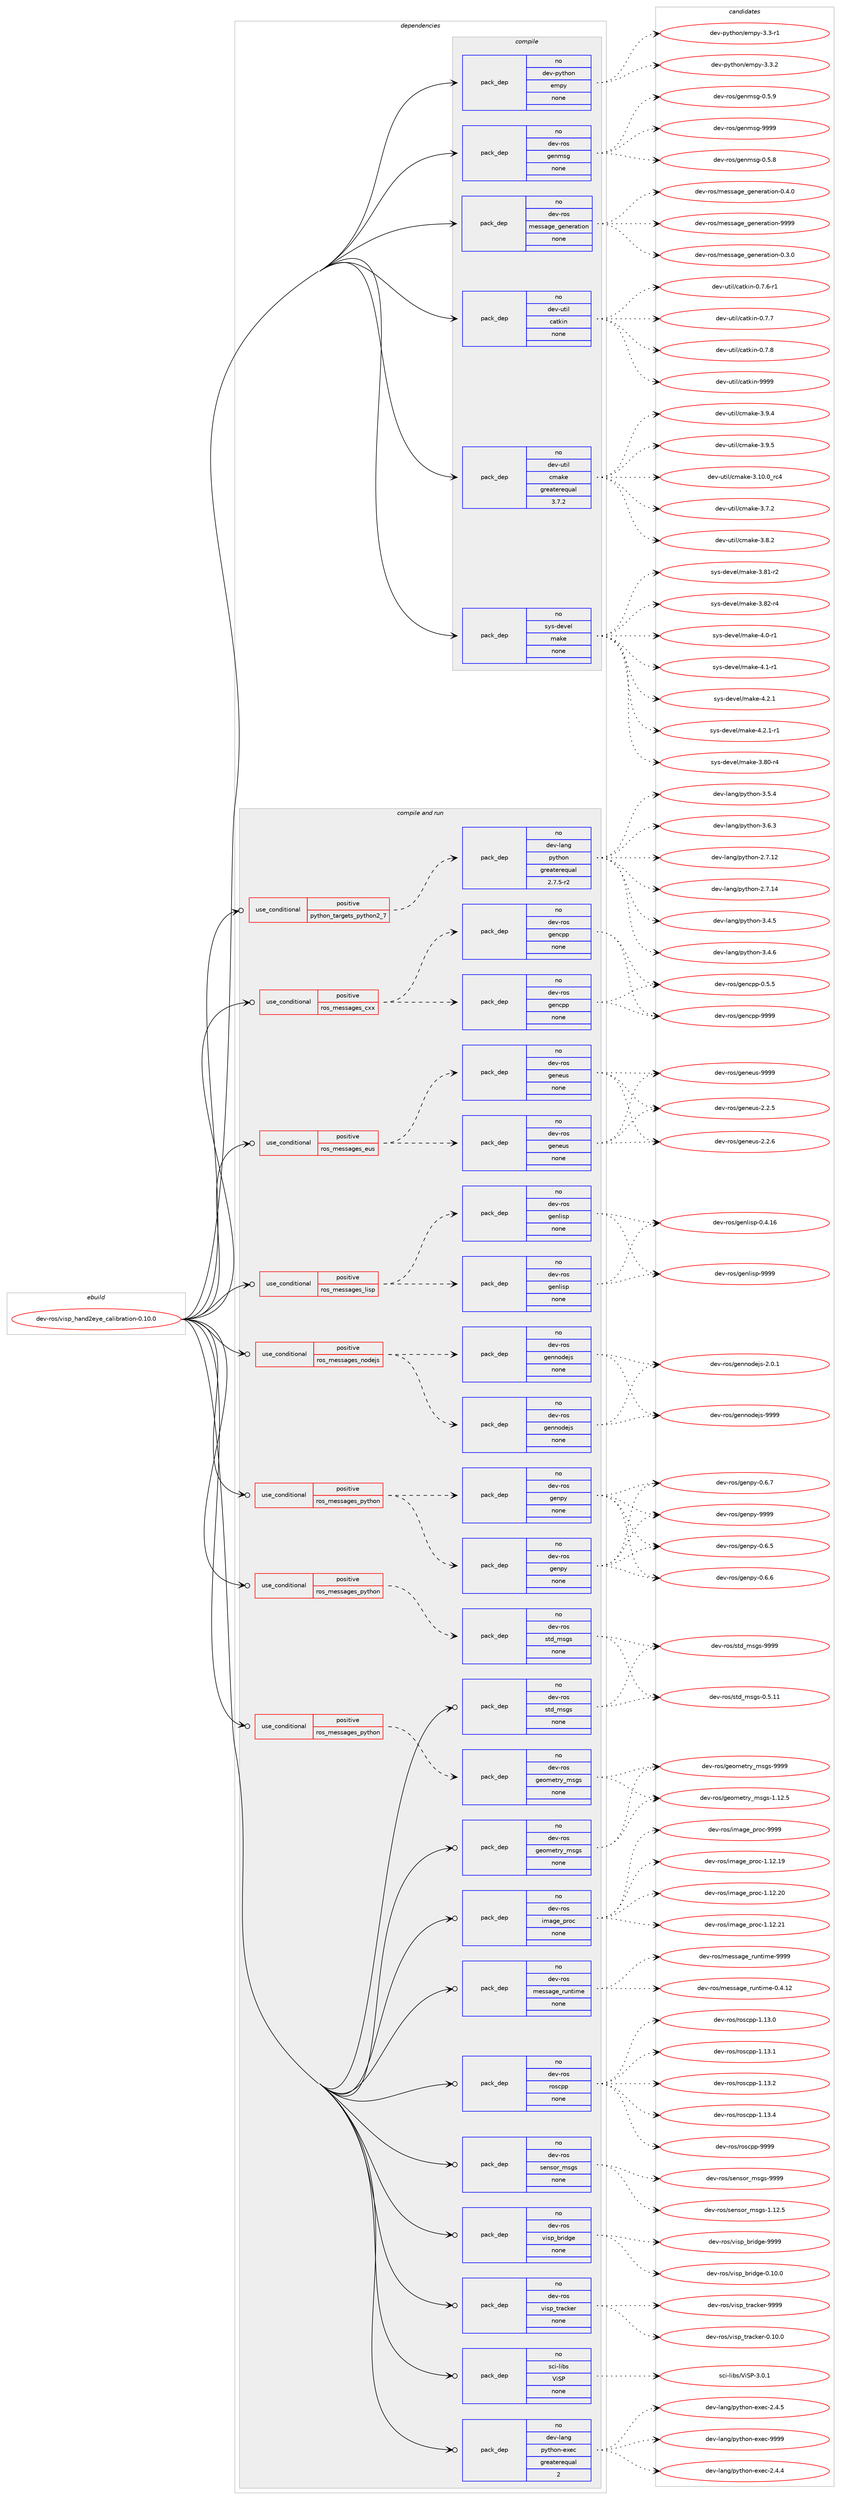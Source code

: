 digraph prolog {

# *************
# Graph options
# *************

newrank=true;
concentrate=true;
compound=true;
graph [rankdir=LR,fontname=Helvetica,fontsize=10,ranksep=1.5];#, ranksep=2.5, nodesep=0.2];
edge  [arrowhead=vee];
node  [fontname=Helvetica,fontsize=10];

# **********
# The ebuild
# **********

subgraph cluster_leftcol {
color=gray;
rank=same;
label=<<i>ebuild</i>>;
id [label="dev-ros/visp_hand2eye_calibration-0.10.0", color=red, width=4, href="../dev-ros/visp_hand2eye_calibration-0.10.0.svg"];
}

# ****************
# The dependencies
# ****************

subgraph cluster_midcol {
color=gray;
label=<<i>dependencies</i>>;
subgraph cluster_compile {
fillcolor="#eeeeee";
style=filled;
label=<<i>compile</i>>;
subgraph pack167313 {
dependency219434 [label=<<TABLE BORDER="0" CELLBORDER="1" CELLSPACING="0" CELLPADDING="4" WIDTH="220"><TR><TD ROWSPAN="6" CELLPADDING="30">pack_dep</TD></TR><TR><TD WIDTH="110">no</TD></TR><TR><TD>dev-python</TD></TR><TR><TD>empy</TD></TR><TR><TD>none</TD></TR><TR><TD></TD></TR></TABLE>>, shape=none, color=blue];
}
id:e -> dependency219434:w [weight=20,style="solid",arrowhead="vee"];
subgraph pack167314 {
dependency219435 [label=<<TABLE BORDER="0" CELLBORDER="1" CELLSPACING="0" CELLPADDING="4" WIDTH="220"><TR><TD ROWSPAN="6" CELLPADDING="30">pack_dep</TD></TR><TR><TD WIDTH="110">no</TD></TR><TR><TD>dev-ros</TD></TR><TR><TD>genmsg</TD></TR><TR><TD>none</TD></TR><TR><TD></TD></TR></TABLE>>, shape=none, color=blue];
}
id:e -> dependency219435:w [weight=20,style="solid",arrowhead="vee"];
subgraph pack167315 {
dependency219436 [label=<<TABLE BORDER="0" CELLBORDER="1" CELLSPACING="0" CELLPADDING="4" WIDTH="220"><TR><TD ROWSPAN="6" CELLPADDING="30">pack_dep</TD></TR><TR><TD WIDTH="110">no</TD></TR><TR><TD>dev-ros</TD></TR><TR><TD>message_generation</TD></TR><TR><TD>none</TD></TR><TR><TD></TD></TR></TABLE>>, shape=none, color=blue];
}
id:e -> dependency219436:w [weight=20,style="solid",arrowhead="vee"];
subgraph pack167316 {
dependency219437 [label=<<TABLE BORDER="0" CELLBORDER="1" CELLSPACING="0" CELLPADDING="4" WIDTH="220"><TR><TD ROWSPAN="6" CELLPADDING="30">pack_dep</TD></TR><TR><TD WIDTH="110">no</TD></TR><TR><TD>dev-util</TD></TR><TR><TD>catkin</TD></TR><TR><TD>none</TD></TR><TR><TD></TD></TR></TABLE>>, shape=none, color=blue];
}
id:e -> dependency219437:w [weight=20,style="solid",arrowhead="vee"];
subgraph pack167317 {
dependency219438 [label=<<TABLE BORDER="0" CELLBORDER="1" CELLSPACING="0" CELLPADDING="4" WIDTH="220"><TR><TD ROWSPAN="6" CELLPADDING="30">pack_dep</TD></TR><TR><TD WIDTH="110">no</TD></TR><TR><TD>dev-util</TD></TR><TR><TD>cmake</TD></TR><TR><TD>greaterequal</TD></TR><TR><TD>3.7.2</TD></TR></TABLE>>, shape=none, color=blue];
}
id:e -> dependency219438:w [weight=20,style="solid",arrowhead="vee"];
subgraph pack167318 {
dependency219439 [label=<<TABLE BORDER="0" CELLBORDER="1" CELLSPACING="0" CELLPADDING="4" WIDTH="220"><TR><TD ROWSPAN="6" CELLPADDING="30">pack_dep</TD></TR><TR><TD WIDTH="110">no</TD></TR><TR><TD>sys-devel</TD></TR><TR><TD>make</TD></TR><TR><TD>none</TD></TR><TR><TD></TD></TR></TABLE>>, shape=none, color=blue];
}
id:e -> dependency219439:w [weight=20,style="solid",arrowhead="vee"];
}
subgraph cluster_compileandrun {
fillcolor="#eeeeee";
style=filled;
label=<<i>compile and run</i>>;
subgraph cond48131 {
dependency219440 [label=<<TABLE BORDER="0" CELLBORDER="1" CELLSPACING="0" CELLPADDING="4"><TR><TD ROWSPAN="3" CELLPADDING="10">use_conditional</TD></TR><TR><TD>positive</TD></TR><TR><TD>python_targets_python2_7</TD></TR></TABLE>>, shape=none, color=red];
subgraph pack167319 {
dependency219441 [label=<<TABLE BORDER="0" CELLBORDER="1" CELLSPACING="0" CELLPADDING="4" WIDTH="220"><TR><TD ROWSPAN="6" CELLPADDING="30">pack_dep</TD></TR><TR><TD WIDTH="110">no</TD></TR><TR><TD>dev-lang</TD></TR><TR><TD>python</TD></TR><TR><TD>greaterequal</TD></TR><TR><TD>2.7.5-r2</TD></TR></TABLE>>, shape=none, color=blue];
}
dependency219440:e -> dependency219441:w [weight=20,style="dashed",arrowhead="vee"];
}
id:e -> dependency219440:w [weight=20,style="solid",arrowhead="odotvee"];
subgraph cond48132 {
dependency219442 [label=<<TABLE BORDER="0" CELLBORDER="1" CELLSPACING="0" CELLPADDING="4"><TR><TD ROWSPAN="3" CELLPADDING="10">use_conditional</TD></TR><TR><TD>positive</TD></TR><TR><TD>ros_messages_cxx</TD></TR></TABLE>>, shape=none, color=red];
subgraph pack167320 {
dependency219443 [label=<<TABLE BORDER="0" CELLBORDER="1" CELLSPACING="0" CELLPADDING="4" WIDTH="220"><TR><TD ROWSPAN="6" CELLPADDING="30">pack_dep</TD></TR><TR><TD WIDTH="110">no</TD></TR><TR><TD>dev-ros</TD></TR><TR><TD>gencpp</TD></TR><TR><TD>none</TD></TR><TR><TD></TD></TR></TABLE>>, shape=none, color=blue];
}
dependency219442:e -> dependency219443:w [weight=20,style="dashed",arrowhead="vee"];
subgraph pack167321 {
dependency219444 [label=<<TABLE BORDER="0" CELLBORDER="1" CELLSPACING="0" CELLPADDING="4" WIDTH="220"><TR><TD ROWSPAN="6" CELLPADDING="30">pack_dep</TD></TR><TR><TD WIDTH="110">no</TD></TR><TR><TD>dev-ros</TD></TR><TR><TD>gencpp</TD></TR><TR><TD>none</TD></TR><TR><TD></TD></TR></TABLE>>, shape=none, color=blue];
}
dependency219442:e -> dependency219444:w [weight=20,style="dashed",arrowhead="vee"];
}
id:e -> dependency219442:w [weight=20,style="solid",arrowhead="odotvee"];
subgraph cond48133 {
dependency219445 [label=<<TABLE BORDER="0" CELLBORDER="1" CELLSPACING="0" CELLPADDING="4"><TR><TD ROWSPAN="3" CELLPADDING="10">use_conditional</TD></TR><TR><TD>positive</TD></TR><TR><TD>ros_messages_eus</TD></TR></TABLE>>, shape=none, color=red];
subgraph pack167322 {
dependency219446 [label=<<TABLE BORDER="0" CELLBORDER="1" CELLSPACING="0" CELLPADDING="4" WIDTH="220"><TR><TD ROWSPAN="6" CELLPADDING="30">pack_dep</TD></TR><TR><TD WIDTH="110">no</TD></TR><TR><TD>dev-ros</TD></TR><TR><TD>geneus</TD></TR><TR><TD>none</TD></TR><TR><TD></TD></TR></TABLE>>, shape=none, color=blue];
}
dependency219445:e -> dependency219446:w [weight=20,style="dashed",arrowhead="vee"];
subgraph pack167323 {
dependency219447 [label=<<TABLE BORDER="0" CELLBORDER="1" CELLSPACING="0" CELLPADDING="4" WIDTH="220"><TR><TD ROWSPAN="6" CELLPADDING="30">pack_dep</TD></TR><TR><TD WIDTH="110">no</TD></TR><TR><TD>dev-ros</TD></TR><TR><TD>geneus</TD></TR><TR><TD>none</TD></TR><TR><TD></TD></TR></TABLE>>, shape=none, color=blue];
}
dependency219445:e -> dependency219447:w [weight=20,style="dashed",arrowhead="vee"];
}
id:e -> dependency219445:w [weight=20,style="solid",arrowhead="odotvee"];
subgraph cond48134 {
dependency219448 [label=<<TABLE BORDER="0" CELLBORDER="1" CELLSPACING="0" CELLPADDING="4"><TR><TD ROWSPAN="3" CELLPADDING="10">use_conditional</TD></TR><TR><TD>positive</TD></TR><TR><TD>ros_messages_lisp</TD></TR></TABLE>>, shape=none, color=red];
subgraph pack167324 {
dependency219449 [label=<<TABLE BORDER="0" CELLBORDER="1" CELLSPACING="0" CELLPADDING="4" WIDTH="220"><TR><TD ROWSPAN="6" CELLPADDING="30">pack_dep</TD></TR><TR><TD WIDTH="110">no</TD></TR><TR><TD>dev-ros</TD></TR><TR><TD>genlisp</TD></TR><TR><TD>none</TD></TR><TR><TD></TD></TR></TABLE>>, shape=none, color=blue];
}
dependency219448:e -> dependency219449:w [weight=20,style="dashed",arrowhead="vee"];
subgraph pack167325 {
dependency219450 [label=<<TABLE BORDER="0" CELLBORDER="1" CELLSPACING="0" CELLPADDING="4" WIDTH="220"><TR><TD ROWSPAN="6" CELLPADDING="30">pack_dep</TD></TR><TR><TD WIDTH="110">no</TD></TR><TR><TD>dev-ros</TD></TR><TR><TD>genlisp</TD></TR><TR><TD>none</TD></TR><TR><TD></TD></TR></TABLE>>, shape=none, color=blue];
}
dependency219448:e -> dependency219450:w [weight=20,style="dashed",arrowhead="vee"];
}
id:e -> dependency219448:w [weight=20,style="solid",arrowhead="odotvee"];
subgraph cond48135 {
dependency219451 [label=<<TABLE BORDER="0" CELLBORDER="1" CELLSPACING="0" CELLPADDING="4"><TR><TD ROWSPAN="3" CELLPADDING="10">use_conditional</TD></TR><TR><TD>positive</TD></TR><TR><TD>ros_messages_nodejs</TD></TR></TABLE>>, shape=none, color=red];
subgraph pack167326 {
dependency219452 [label=<<TABLE BORDER="0" CELLBORDER="1" CELLSPACING="0" CELLPADDING="4" WIDTH="220"><TR><TD ROWSPAN="6" CELLPADDING="30">pack_dep</TD></TR><TR><TD WIDTH="110">no</TD></TR><TR><TD>dev-ros</TD></TR><TR><TD>gennodejs</TD></TR><TR><TD>none</TD></TR><TR><TD></TD></TR></TABLE>>, shape=none, color=blue];
}
dependency219451:e -> dependency219452:w [weight=20,style="dashed",arrowhead="vee"];
subgraph pack167327 {
dependency219453 [label=<<TABLE BORDER="0" CELLBORDER="1" CELLSPACING="0" CELLPADDING="4" WIDTH="220"><TR><TD ROWSPAN="6" CELLPADDING="30">pack_dep</TD></TR><TR><TD WIDTH="110">no</TD></TR><TR><TD>dev-ros</TD></TR><TR><TD>gennodejs</TD></TR><TR><TD>none</TD></TR><TR><TD></TD></TR></TABLE>>, shape=none, color=blue];
}
dependency219451:e -> dependency219453:w [weight=20,style="dashed",arrowhead="vee"];
}
id:e -> dependency219451:w [weight=20,style="solid",arrowhead="odotvee"];
subgraph cond48136 {
dependency219454 [label=<<TABLE BORDER="0" CELLBORDER="1" CELLSPACING="0" CELLPADDING="4"><TR><TD ROWSPAN="3" CELLPADDING="10">use_conditional</TD></TR><TR><TD>positive</TD></TR><TR><TD>ros_messages_python</TD></TR></TABLE>>, shape=none, color=red];
subgraph pack167328 {
dependency219455 [label=<<TABLE BORDER="0" CELLBORDER="1" CELLSPACING="0" CELLPADDING="4" WIDTH="220"><TR><TD ROWSPAN="6" CELLPADDING="30">pack_dep</TD></TR><TR><TD WIDTH="110">no</TD></TR><TR><TD>dev-ros</TD></TR><TR><TD>genpy</TD></TR><TR><TD>none</TD></TR><TR><TD></TD></TR></TABLE>>, shape=none, color=blue];
}
dependency219454:e -> dependency219455:w [weight=20,style="dashed",arrowhead="vee"];
subgraph pack167329 {
dependency219456 [label=<<TABLE BORDER="0" CELLBORDER="1" CELLSPACING="0" CELLPADDING="4" WIDTH="220"><TR><TD ROWSPAN="6" CELLPADDING="30">pack_dep</TD></TR><TR><TD WIDTH="110">no</TD></TR><TR><TD>dev-ros</TD></TR><TR><TD>genpy</TD></TR><TR><TD>none</TD></TR><TR><TD></TD></TR></TABLE>>, shape=none, color=blue];
}
dependency219454:e -> dependency219456:w [weight=20,style="dashed",arrowhead="vee"];
}
id:e -> dependency219454:w [weight=20,style="solid",arrowhead="odotvee"];
subgraph cond48137 {
dependency219457 [label=<<TABLE BORDER="0" CELLBORDER="1" CELLSPACING="0" CELLPADDING="4"><TR><TD ROWSPAN="3" CELLPADDING="10">use_conditional</TD></TR><TR><TD>positive</TD></TR><TR><TD>ros_messages_python</TD></TR></TABLE>>, shape=none, color=red];
subgraph pack167330 {
dependency219458 [label=<<TABLE BORDER="0" CELLBORDER="1" CELLSPACING="0" CELLPADDING="4" WIDTH="220"><TR><TD ROWSPAN="6" CELLPADDING="30">pack_dep</TD></TR><TR><TD WIDTH="110">no</TD></TR><TR><TD>dev-ros</TD></TR><TR><TD>geometry_msgs</TD></TR><TR><TD>none</TD></TR><TR><TD></TD></TR></TABLE>>, shape=none, color=blue];
}
dependency219457:e -> dependency219458:w [weight=20,style="dashed",arrowhead="vee"];
}
id:e -> dependency219457:w [weight=20,style="solid",arrowhead="odotvee"];
subgraph cond48138 {
dependency219459 [label=<<TABLE BORDER="0" CELLBORDER="1" CELLSPACING="0" CELLPADDING="4"><TR><TD ROWSPAN="3" CELLPADDING="10">use_conditional</TD></TR><TR><TD>positive</TD></TR><TR><TD>ros_messages_python</TD></TR></TABLE>>, shape=none, color=red];
subgraph pack167331 {
dependency219460 [label=<<TABLE BORDER="0" CELLBORDER="1" CELLSPACING="0" CELLPADDING="4" WIDTH="220"><TR><TD ROWSPAN="6" CELLPADDING="30">pack_dep</TD></TR><TR><TD WIDTH="110">no</TD></TR><TR><TD>dev-ros</TD></TR><TR><TD>std_msgs</TD></TR><TR><TD>none</TD></TR><TR><TD></TD></TR></TABLE>>, shape=none, color=blue];
}
dependency219459:e -> dependency219460:w [weight=20,style="dashed",arrowhead="vee"];
}
id:e -> dependency219459:w [weight=20,style="solid",arrowhead="odotvee"];
subgraph pack167332 {
dependency219461 [label=<<TABLE BORDER="0" CELLBORDER="1" CELLSPACING="0" CELLPADDING="4" WIDTH="220"><TR><TD ROWSPAN="6" CELLPADDING="30">pack_dep</TD></TR><TR><TD WIDTH="110">no</TD></TR><TR><TD>dev-lang</TD></TR><TR><TD>python-exec</TD></TR><TR><TD>greaterequal</TD></TR><TR><TD>2</TD></TR></TABLE>>, shape=none, color=blue];
}
id:e -> dependency219461:w [weight=20,style="solid",arrowhead="odotvee"];
subgraph pack167333 {
dependency219462 [label=<<TABLE BORDER="0" CELLBORDER="1" CELLSPACING="0" CELLPADDING="4" WIDTH="220"><TR><TD ROWSPAN="6" CELLPADDING="30">pack_dep</TD></TR><TR><TD WIDTH="110">no</TD></TR><TR><TD>dev-ros</TD></TR><TR><TD>geometry_msgs</TD></TR><TR><TD>none</TD></TR><TR><TD></TD></TR></TABLE>>, shape=none, color=blue];
}
id:e -> dependency219462:w [weight=20,style="solid",arrowhead="odotvee"];
subgraph pack167334 {
dependency219463 [label=<<TABLE BORDER="0" CELLBORDER="1" CELLSPACING="0" CELLPADDING="4" WIDTH="220"><TR><TD ROWSPAN="6" CELLPADDING="30">pack_dep</TD></TR><TR><TD WIDTH="110">no</TD></TR><TR><TD>dev-ros</TD></TR><TR><TD>image_proc</TD></TR><TR><TD>none</TD></TR><TR><TD></TD></TR></TABLE>>, shape=none, color=blue];
}
id:e -> dependency219463:w [weight=20,style="solid",arrowhead="odotvee"];
subgraph pack167335 {
dependency219464 [label=<<TABLE BORDER="0" CELLBORDER="1" CELLSPACING="0" CELLPADDING="4" WIDTH="220"><TR><TD ROWSPAN="6" CELLPADDING="30">pack_dep</TD></TR><TR><TD WIDTH="110">no</TD></TR><TR><TD>dev-ros</TD></TR><TR><TD>message_runtime</TD></TR><TR><TD>none</TD></TR><TR><TD></TD></TR></TABLE>>, shape=none, color=blue];
}
id:e -> dependency219464:w [weight=20,style="solid",arrowhead="odotvee"];
subgraph pack167336 {
dependency219465 [label=<<TABLE BORDER="0" CELLBORDER="1" CELLSPACING="0" CELLPADDING="4" WIDTH="220"><TR><TD ROWSPAN="6" CELLPADDING="30">pack_dep</TD></TR><TR><TD WIDTH="110">no</TD></TR><TR><TD>dev-ros</TD></TR><TR><TD>roscpp</TD></TR><TR><TD>none</TD></TR><TR><TD></TD></TR></TABLE>>, shape=none, color=blue];
}
id:e -> dependency219465:w [weight=20,style="solid",arrowhead="odotvee"];
subgraph pack167337 {
dependency219466 [label=<<TABLE BORDER="0" CELLBORDER="1" CELLSPACING="0" CELLPADDING="4" WIDTH="220"><TR><TD ROWSPAN="6" CELLPADDING="30">pack_dep</TD></TR><TR><TD WIDTH="110">no</TD></TR><TR><TD>dev-ros</TD></TR><TR><TD>sensor_msgs</TD></TR><TR><TD>none</TD></TR><TR><TD></TD></TR></TABLE>>, shape=none, color=blue];
}
id:e -> dependency219466:w [weight=20,style="solid",arrowhead="odotvee"];
subgraph pack167338 {
dependency219467 [label=<<TABLE BORDER="0" CELLBORDER="1" CELLSPACING="0" CELLPADDING="4" WIDTH="220"><TR><TD ROWSPAN="6" CELLPADDING="30">pack_dep</TD></TR><TR><TD WIDTH="110">no</TD></TR><TR><TD>dev-ros</TD></TR><TR><TD>std_msgs</TD></TR><TR><TD>none</TD></TR><TR><TD></TD></TR></TABLE>>, shape=none, color=blue];
}
id:e -> dependency219467:w [weight=20,style="solid",arrowhead="odotvee"];
subgraph pack167339 {
dependency219468 [label=<<TABLE BORDER="0" CELLBORDER="1" CELLSPACING="0" CELLPADDING="4" WIDTH="220"><TR><TD ROWSPAN="6" CELLPADDING="30">pack_dep</TD></TR><TR><TD WIDTH="110">no</TD></TR><TR><TD>dev-ros</TD></TR><TR><TD>visp_bridge</TD></TR><TR><TD>none</TD></TR><TR><TD></TD></TR></TABLE>>, shape=none, color=blue];
}
id:e -> dependency219468:w [weight=20,style="solid",arrowhead="odotvee"];
subgraph pack167340 {
dependency219469 [label=<<TABLE BORDER="0" CELLBORDER="1" CELLSPACING="0" CELLPADDING="4" WIDTH="220"><TR><TD ROWSPAN="6" CELLPADDING="30">pack_dep</TD></TR><TR><TD WIDTH="110">no</TD></TR><TR><TD>dev-ros</TD></TR><TR><TD>visp_tracker</TD></TR><TR><TD>none</TD></TR><TR><TD></TD></TR></TABLE>>, shape=none, color=blue];
}
id:e -> dependency219469:w [weight=20,style="solid",arrowhead="odotvee"];
subgraph pack167341 {
dependency219470 [label=<<TABLE BORDER="0" CELLBORDER="1" CELLSPACING="0" CELLPADDING="4" WIDTH="220"><TR><TD ROWSPAN="6" CELLPADDING="30">pack_dep</TD></TR><TR><TD WIDTH="110">no</TD></TR><TR><TD>sci-libs</TD></TR><TR><TD>ViSP</TD></TR><TR><TD>none</TD></TR><TR><TD></TD></TR></TABLE>>, shape=none, color=blue];
}
id:e -> dependency219470:w [weight=20,style="solid",arrowhead="odotvee"];
}
subgraph cluster_run {
fillcolor="#eeeeee";
style=filled;
label=<<i>run</i>>;
}
}

# **************
# The candidates
# **************

subgraph cluster_choices {
rank=same;
color=gray;
label=<<i>candidates</i>>;

subgraph choice167313 {
color=black;
nodesep=1;
choice1001011184511212111610411111047101109112121455146514511449 [label="dev-python/empy-3.3-r1", color=red, width=4,href="../dev-python/empy-3.3-r1.svg"];
choice1001011184511212111610411111047101109112121455146514650 [label="dev-python/empy-3.3.2", color=red, width=4,href="../dev-python/empy-3.3.2.svg"];
dependency219434:e -> choice1001011184511212111610411111047101109112121455146514511449:w [style=dotted,weight="100"];
dependency219434:e -> choice1001011184511212111610411111047101109112121455146514650:w [style=dotted,weight="100"];
}
subgraph choice167314 {
color=black;
nodesep=1;
choice1001011184511411111547103101110109115103454846534656 [label="dev-ros/genmsg-0.5.8", color=red, width=4,href="../dev-ros/genmsg-0.5.8.svg"];
choice1001011184511411111547103101110109115103454846534657 [label="dev-ros/genmsg-0.5.9", color=red, width=4,href="../dev-ros/genmsg-0.5.9.svg"];
choice10010111845114111115471031011101091151034557575757 [label="dev-ros/genmsg-9999", color=red, width=4,href="../dev-ros/genmsg-9999.svg"];
dependency219435:e -> choice1001011184511411111547103101110109115103454846534656:w [style=dotted,weight="100"];
dependency219435:e -> choice1001011184511411111547103101110109115103454846534657:w [style=dotted,weight="100"];
dependency219435:e -> choice10010111845114111115471031011101091151034557575757:w [style=dotted,weight="100"];
}
subgraph choice167315 {
color=black;
nodesep=1;
choice1001011184511411111547109101115115971031019510310111010111497116105111110454846514648 [label="dev-ros/message_generation-0.3.0", color=red, width=4,href="../dev-ros/message_generation-0.3.0.svg"];
choice1001011184511411111547109101115115971031019510310111010111497116105111110454846524648 [label="dev-ros/message_generation-0.4.0", color=red, width=4,href="../dev-ros/message_generation-0.4.0.svg"];
choice10010111845114111115471091011151159710310195103101110101114971161051111104557575757 [label="dev-ros/message_generation-9999", color=red, width=4,href="../dev-ros/message_generation-9999.svg"];
dependency219436:e -> choice1001011184511411111547109101115115971031019510310111010111497116105111110454846514648:w [style=dotted,weight="100"];
dependency219436:e -> choice1001011184511411111547109101115115971031019510310111010111497116105111110454846524648:w [style=dotted,weight="100"];
dependency219436:e -> choice10010111845114111115471091011151159710310195103101110101114971161051111104557575757:w [style=dotted,weight="100"];
}
subgraph choice167316 {
color=black;
nodesep=1;
choice100101118451171161051084799971161071051104548465546544511449 [label="dev-util/catkin-0.7.6-r1", color=red, width=4,href="../dev-util/catkin-0.7.6-r1.svg"];
choice10010111845117116105108479997116107105110454846554655 [label="dev-util/catkin-0.7.7", color=red, width=4,href="../dev-util/catkin-0.7.7.svg"];
choice10010111845117116105108479997116107105110454846554656 [label="dev-util/catkin-0.7.8", color=red, width=4,href="../dev-util/catkin-0.7.8.svg"];
choice100101118451171161051084799971161071051104557575757 [label="dev-util/catkin-9999", color=red, width=4,href="../dev-util/catkin-9999.svg"];
dependency219437:e -> choice100101118451171161051084799971161071051104548465546544511449:w [style=dotted,weight="100"];
dependency219437:e -> choice10010111845117116105108479997116107105110454846554655:w [style=dotted,weight="100"];
dependency219437:e -> choice10010111845117116105108479997116107105110454846554656:w [style=dotted,weight="100"];
dependency219437:e -> choice100101118451171161051084799971161071051104557575757:w [style=dotted,weight="100"];
}
subgraph choice167317 {
color=black;
nodesep=1;
choice1001011184511711610510847991099710710145514649484648951149952 [label="dev-util/cmake-3.10.0_rc4", color=red, width=4,href="../dev-util/cmake-3.10.0_rc4.svg"];
choice10010111845117116105108479910997107101455146554650 [label="dev-util/cmake-3.7.2", color=red, width=4,href="../dev-util/cmake-3.7.2.svg"];
choice10010111845117116105108479910997107101455146564650 [label="dev-util/cmake-3.8.2", color=red, width=4,href="../dev-util/cmake-3.8.2.svg"];
choice10010111845117116105108479910997107101455146574652 [label="dev-util/cmake-3.9.4", color=red, width=4,href="../dev-util/cmake-3.9.4.svg"];
choice10010111845117116105108479910997107101455146574653 [label="dev-util/cmake-3.9.5", color=red, width=4,href="../dev-util/cmake-3.9.5.svg"];
dependency219438:e -> choice1001011184511711610510847991099710710145514649484648951149952:w [style=dotted,weight="100"];
dependency219438:e -> choice10010111845117116105108479910997107101455146554650:w [style=dotted,weight="100"];
dependency219438:e -> choice10010111845117116105108479910997107101455146564650:w [style=dotted,weight="100"];
dependency219438:e -> choice10010111845117116105108479910997107101455146574652:w [style=dotted,weight="100"];
dependency219438:e -> choice10010111845117116105108479910997107101455146574653:w [style=dotted,weight="100"];
}
subgraph choice167318 {
color=black;
nodesep=1;
choice11512111545100101118101108471099710710145514656484511452 [label="sys-devel/make-3.80-r4", color=red, width=4,href="../sys-devel/make-3.80-r4.svg"];
choice11512111545100101118101108471099710710145514656494511450 [label="sys-devel/make-3.81-r2", color=red, width=4,href="../sys-devel/make-3.81-r2.svg"];
choice11512111545100101118101108471099710710145514656504511452 [label="sys-devel/make-3.82-r4", color=red, width=4,href="../sys-devel/make-3.82-r4.svg"];
choice115121115451001011181011084710997107101455246484511449 [label="sys-devel/make-4.0-r1", color=red, width=4,href="../sys-devel/make-4.0-r1.svg"];
choice115121115451001011181011084710997107101455246494511449 [label="sys-devel/make-4.1-r1", color=red, width=4,href="../sys-devel/make-4.1-r1.svg"];
choice115121115451001011181011084710997107101455246504649 [label="sys-devel/make-4.2.1", color=red, width=4,href="../sys-devel/make-4.2.1.svg"];
choice1151211154510010111810110847109971071014552465046494511449 [label="sys-devel/make-4.2.1-r1", color=red, width=4,href="../sys-devel/make-4.2.1-r1.svg"];
dependency219439:e -> choice11512111545100101118101108471099710710145514656484511452:w [style=dotted,weight="100"];
dependency219439:e -> choice11512111545100101118101108471099710710145514656494511450:w [style=dotted,weight="100"];
dependency219439:e -> choice11512111545100101118101108471099710710145514656504511452:w [style=dotted,weight="100"];
dependency219439:e -> choice115121115451001011181011084710997107101455246484511449:w [style=dotted,weight="100"];
dependency219439:e -> choice115121115451001011181011084710997107101455246494511449:w [style=dotted,weight="100"];
dependency219439:e -> choice115121115451001011181011084710997107101455246504649:w [style=dotted,weight="100"];
dependency219439:e -> choice1151211154510010111810110847109971071014552465046494511449:w [style=dotted,weight="100"];
}
subgraph choice167319 {
color=black;
nodesep=1;
choice10010111845108971101034711212111610411111045504655464950 [label="dev-lang/python-2.7.12", color=red, width=4,href="../dev-lang/python-2.7.12.svg"];
choice10010111845108971101034711212111610411111045504655464952 [label="dev-lang/python-2.7.14", color=red, width=4,href="../dev-lang/python-2.7.14.svg"];
choice100101118451089711010347112121116104111110455146524653 [label="dev-lang/python-3.4.5", color=red, width=4,href="../dev-lang/python-3.4.5.svg"];
choice100101118451089711010347112121116104111110455146524654 [label="dev-lang/python-3.4.6", color=red, width=4,href="../dev-lang/python-3.4.6.svg"];
choice100101118451089711010347112121116104111110455146534652 [label="dev-lang/python-3.5.4", color=red, width=4,href="../dev-lang/python-3.5.4.svg"];
choice100101118451089711010347112121116104111110455146544651 [label="dev-lang/python-3.6.3", color=red, width=4,href="../dev-lang/python-3.6.3.svg"];
dependency219441:e -> choice10010111845108971101034711212111610411111045504655464950:w [style=dotted,weight="100"];
dependency219441:e -> choice10010111845108971101034711212111610411111045504655464952:w [style=dotted,weight="100"];
dependency219441:e -> choice100101118451089711010347112121116104111110455146524653:w [style=dotted,weight="100"];
dependency219441:e -> choice100101118451089711010347112121116104111110455146524654:w [style=dotted,weight="100"];
dependency219441:e -> choice100101118451089711010347112121116104111110455146534652:w [style=dotted,weight="100"];
dependency219441:e -> choice100101118451089711010347112121116104111110455146544651:w [style=dotted,weight="100"];
}
subgraph choice167320 {
color=black;
nodesep=1;
choice100101118451141111154710310111099112112454846534653 [label="dev-ros/gencpp-0.5.5", color=red, width=4,href="../dev-ros/gencpp-0.5.5.svg"];
choice1001011184511411111547103101110991121124557575757 [label="dev-ros/gencpp-9999", color=red, width=4,href="../dev-ros/gencpp-9999.svg"];
dependency219443:e -> choice100101118451141111154710310111099112112454846534653:w [style=dotted,weight="100"];
dependency219443:e -> choice1001011184511411111547103101110991121124557575757:w [style=dotted,weight="100"];
}
subgraph choice167321 {
color=black;
nodesep=1;
choice100101118451141111154710310111099112112454846534653 [label="dev-ros/gencpp-0.5.5", color=red, width=4,href="../dev-ros/gencpp-0.5.5.svg"];
choice1001011184511411111547103101110991121124557575757 [label="dev-ros/gencpp-9999", color=red, width=4,href="../dev-ros/gencpp-9999.svg"];
dependency219444:e -> choice100101118451141111154710310111099112112454846534653:w [style=dotted,weight="100"];
dependency219444:e -> choice1001011184511411111547103101110991121124557575757:w [style=dotted,weight="100"];
}
subgraph choice167322 {
color=black;
nodesep=1;
choice1001011184511411111547103101110101117115455046504653 [label="dev-ros/geneus-2.2.5", color=red, width=4,href="../dev-ros/geneus-2.2.5.svg"];
choice1001011184511411111547103101110101117115455046504654 [label="dev-ros/geneus-2.2.6", color=red, width=4,href="../dev-ros/geneus-2.2.6.svg"];
choice10010111845114111115471031011101011171154557575757 [label="dev-ros/geneus-9999", color=red, width=4,href="../dev-ros/geneus-9999.svg"];
dependency219446:e -> choice1001011184511411111547103101110101117115455046504653:w [style=dotted,weight="100"];
dependency219446:e -> choice1001011184511411111547103101110101117115455046504654:w [style=dotted,weight="100"];
dependency219446:e -> choice10010111845114111115471031011101011171154557575757:w [style=dotted,weight="100"];
}
subgraph choice167323 {
color=black;
nodesep=1;
choice1001011184511411111547103101110101117115455046504653 [label="dev-ros/geneus-2.2.5", color=red, width=4,href="../dev-ros/geneus-2.2.5.svg"];
choice1001011184511411111547103101110101117115455046504654 [label="dev-ros/geneus-2.2.6", color=red, width=4,href="../dev-ros/geneus-2.2.6.svg"];
choice10010111845114111115471031011101011171154557575757 [label="dev-ros/geneus-9999", color=red, width=4,href="../dev-ros/geneus-9999.svg"];
dependency219447:e -> choice1001011184511411111547103101110101117115455046504653:w [style=dotted,weight="100"];
dependency219447:e -> choice1001011184511411111547103101110101117115455046504654:w [style=dotted,weight="100"];
dependency219447:e -> choice10010111845114111115471031011101011171154557575757:w [style=dotted,weight="100"];
}
subgraph choice167324 {
color=black;
nodesep=1;
choice100101118451141111154710310111010810511511245484652464954 [label="dev-ros/genlisp-0.4.16", color=red, width=4,href="../dev-ros/genlisp-0.4.16.svg"];
choice10010111845114111115471031011101081051151124557575757 [label="dev-ros/genlisp-9999", color=red, width=4,href="../dev-ros/genlisp-9999.svg"];
dependency219449:e -> choice100101118451141111154710310111010810511511245484652464954:w [style=dotted,weight="100"];
dependency219449:e -> choice10010111845114111115471031011101081051151124557575757:w [style=dotted,weight="100"];
}
subgraph choice167325 {
color=black;
nodesep=1;
choice100101118451141111154710310111010810511511245484652464954 [label="dev-ros/genlisp-0.4.16", color=red, width=4,href="../dev-ros/genlisp-0.4.16.svg"];
choice10010111845114111115471031011101081051151124557575757 [label="dev-ros/genlisp-9999", color=red, width=4,href="../dev-ros/genlisp-9999.svg"];
dependency219450:e -> choice100101118451141111154710310111010810511511245484652464954:w [style=dotted,weight="100"];
dependency219450:e -> choice10010111845114111115471031011101081051151124557575757:w [style=dotted,weight="100"];
}
subgraph choice167326 {
color=black;
nodesep=1;
choice1001011184511411111547103101110110111100101106115455046484649 [label="dev-ros/gennodejs-2.0.1", color=red, width=4,href="../dev-ros/gennodejs-2.0.1.svg"];
choice10010111845114111115471031011101101111001011061154557575757 [label="dev-ros/gennodejs-9999", color=red, width=4,href="../dev-ros/gennodejs-9999.svg"];
dependency219452:e -> choice1001011184511411111547103101110110111100101106115455046484649:w [style=dotted,weight="100"];
dependency219452:e -> choice10010111845114111115471031011101101111001011061154557575757:w [style=dotted,weight="100"];
}
subgraph choice167327 {
color=black;
nodesep=1;
choice1001011184511411111547103101110110111100101106115455046484649 [label="dev-ros/gennodejs-2.0.1", color=red, width=4,href="../dev-ros/gennodejs-2.0.1.svg"];
choice10010111845114111115471031011101101111001011061154557575757 [label="dev-ros/gennodejs-9999", color=red, width=4,href="../dev-ros/gennodejs-9999.svg"];
dependency219453:e -> choice1001011184511411111547103101110110111100101106115455046484649:w [style=dotted,weight="100"];
dependency219453:e -> choice10010111845114111115471031011101101111001011061154557575757:w [style=dotted,weight="100"];
}
subgraph choice167328 {
color=black;
nodesep=1;
choice1001011184511411111547103101110112121454846544653 [label="dev-ros/genpy-0.6.5", color=red, width=4,href="../dev-ros/genpy-0.6.5.svg"];
choice1001011184511411111547103101110112121454846544654 [label="dev-ros/genpy-0.6.6", color=red, width=4,href="../dev-ros/genpy-0.6.6.svg"];
choice1001011184511411111547103101110112121454846544655 [label="dev-ros/genpy-0.6.7", color=red, width=4,href="../dev-ros/genpy-0.6.7.svg"];
choice10010111845114111115471031011101121214557575757 [label="dev-ros/genpy-9999", color=red, width=4,href="../dev-ros/genpy-9999.svg"];
dependency219455:e -> choice1001011184511411111547103101110112121454846544653:w [style=dotted,weight="100"];
dependency219455:e -> choice1001011184511411111547103101110112121454846544654:w [style=dotted,weight="100"];
dependency219455:e -> choice1001011184511411111547103101110112121454846544655:w [style=dotted,weight="100"];
dependency219455:e -> choice10010111845114111115471031011101121214557575757:w [style=dotted,weight="100"];
}
subgraph choice167329 {
color=black;
nodesep=1;
choice1001011184511411111547103101110112121454846544653 [label="dev-ros/genpy-0.6.5", color=red, width=4,href="../dev-ros/genpy-0.6.5.svg"];
choice1001011184511411111547103101110112121454846544654 [label="dev-ros/genpy-0.6.6", color=red, width=4,href="../dev-ros/genpy-0.6.6.svg"];
choice1001011184511411111547103101110112121454846544655 [label="dev-ros/genpy-0.6.7", color=red, width=4,href="../dev-ros/genpy-0.6.7.svg"];
choice10010111845114111115471031011101121214557575757 [label="dev-ros/genpy-9999", color=red, width=4,href="../dev-ros/genpy-9999.svg"];
dependency219456:e -> choice1001011184511411111547103101110112121454846544653:w [style=dotted,weight="100"];
dependency219456:e -> choice1001011184511411111547103101110112121454846544654:w [style=dotted,weight="100"];
dependency219456:e -> choice1001011184511411111547103101110112121454846544655:w [style=dotted,weight="100"];
dependency219456:e -> choice10010111845114111115471031011101121214557575757:w [style=dotted,weight="100"];
}
subgraph choice167330 {
color=black;
nodesep=1;
choice10010111845114111115471031011111091011161141219510911510311545494649504653 [label="dev-ros/geometry_msgs-1.12.5", color=red, width=4,href="../dev-ros/geometry_msgs-1.12.5.svg"];
choice1001011184511411111547103101111109101116114121951091151031154557575757 [label="dev-ros/geometry_msgs-9999", color=red, width=4,href="../dev-ros/geometry_msgs-9999.svg"];
dependency219458:e -> choice10010111845114111115471031011111091011161141219510911510311545494649504653:w [style=dotted,weight="100"];
dependency219458:e -> choice1001011184511411111547103101111109101116114121951091151031154557575757:w [style=dotted,weight="100"];
}
subgraph choice167331 {
color=black;
nodesep=1;
choice10010111845114111115471151161009510911510311545484653464949 [label="dev-ros/std_msgs-0.5.11", color=red, width=4,href="../dev-ros/std_msgs-0.5.11.svg"];
choice1001011184511411111547115116100951091151031154557575757 [label="dev-ros/std_msgs-9999", color=red, width=4,href="../dev-ros/std_msgs-9999.svg"];
dependency219460:e -> choice10010111845114111115471151161009510911510311545484653464949:w [style=dotted,weight="100"];
dependency219460:e -> choice1001011184511411111547115116100951091151031154557575757:w [style=dotted,weight="100"];
}
subgraph choice167332 {
color=black;
nodesep=1;
choice1001011184510897110103471121211161041111104510112010199455046524652 [label="dev-lang/python-exec-2.4.4", color=red, width=4,href="../dev-lang/python-exec-2.4.4.svg"];
choice1001011184510897110103471121211161041111104510112010199455046524653 [label="dev-lang/python-exec-2.4.5", color=red, width=4,href="../dev-lang/python-exec-2.4.5.svg"];
choice10010111845108971101034711212111610411111045101120101994557575757 [label="dev-lang/python-exec-9999", color=red, width=4,href="../dev-lang/python-exec-9999.svg"];
dependency219461:e -> choice1001011184510897110103471121211161041111104510112010199455046524652:w [style=dotted,weight="100"];
dependency219461:e -> choice1001011184510897110103471121211161041111104510112010199455046524653:w [style=dotted,weight="100"];
dependency219461:e -> choice10010111845108971101034711212111610411111045101120101994557575757:w [style=dotted,weight="100"];
}
subgraph choice167333 {
color=black;
nodesep=1;
choice10010111845114111115471031011111091011161141219510911510311545494649504653 [label="dev-ros/geometry_msgs-1.12.5", color=red, width=4,href="../dev-ros/geometry_msgs-1.12.5.svg"];
choice1001011184511411111547103101111109101116114121951091151031154557575757 [label="dev-ros/geometry_msgs-9999", color=red, width=4,href="../dev-ros/geometry_msgs-9999.svg"];
dependency219462:e -> choice10010111845114111115471031011111091011161141219510911510311545494649504653:w [style=dotted,weight="100"];
dependency219462:e -> choice1001011184511411111547103101111109101116114121951091151031154557575757:w [style=dotted,weight="100"];
}
subgraph choice167334 {
color=black;
nodesep=1;
choice10010111845114111115471051099710310195112114111994549464950464957 [label="dev-ros/image_proc-1.12.19", color=red, width=4,href="../dev-ros/image_proc-1.12.19.svg"];
choice10010111845114111115471051099710310195112114111994549464950465048 [label="dev-ros/image_proc-1.12.20", color=red, width=4,href="../dev-ros/image_proc-1.12.20.svg"];
choice10010111845114111115471051099710310195112114111994549464950465049 [label="dev-ros/image_proc-1.12.21", color=red, width=4,href="../dev-ros/image_proc-1.12.21.svg"];
choice10010111845114111115471051099710310195112114111994557575757 [label="dev-ros/image_proc-9999", color=red, width=4,href="../dev-ros/image_proc-9999.svg"];
dependency219463:e -> choice10010111845114111115471051099710310195112114111994549464950464957:w [style=dotted,weight="100"];
dependency219463:e -> choice10010111845114111115471051099710310195112114111994549464950465048:w [style=dotted,weight="100"];
dependency219463:e -> choice10010111845114111115471051099710310195112114111994549464950465049:w [style=dotted,weight="100"];
dependency219463:e -> choice10010111845114111115471051099710310195112114111994557575757:w [style=dotted,weight="100"];
}
subgraph choice167335 {
color=black;
nodesep=1;
choice1001011184511411111547109101115115971031019511411711011610510910145484652464950 [label="dev-ros/message_runtime-0.4.12", color=red, width=4,href="../dev-ros/message_runtime-0.4.12.svg"];
choice100101118451141111154710910111511597103101951141171101161051091014557575757 [label="dev-ros/message_runtime-9999", color=red, width=4,href="../dev-ros/message_runtime-9999.svg"];
dependency219464:e -> choice1001011184511411111547109101115115971031019511411711011610510910145484652464950:w [style=dotted,weight="100"];
dependency219464:e -> choice100101118451141111154710910111511597103101951141171101161051091014557575757:w [style=dotted,weight="100"];
}
subgraph choice167336 {
color=black;
nodesep=1;
choice10010111845114111115471141111159911211245494649514648 [label="dev-ros/roscpp-1.13.0", color=red, width=4,href="../dev-ros/roscpp-1.13.0.svg"];
choice10010111845114111115471141111159911211245494649514649 [label="dev-ros/roscpp-1.13.1", color=red, width=4,href="../dev-ros/roscpp-1.13.1.svg"];
choice10010111845114111115471141111159911211245494649514650 [label="dev-ros/roscpp-1.13.2", color=red, width=4,href="../dev-ros/roscpp-1.13.2.svg"];
choice10010111845114111115471141111159911211245494649514652 [label="dev-ros/roscpp-1.13.4", color=red, width=4,href="../dev-ros/roscpp-1.13.4.svg"];
choice1001011184511411111547114111115991121124557575757 [label="dev-ros/roscpp-9999", color=red, width=4,href="../dev-ros/roscpp-9999.svg"];
dependency219465:e -> choice10010111845114111115471141111159911211245494649514648:w [style=dotted,weight="100"];
dependency219465:e -> choice10010111845114111115471141111159911211245494649514649:w [style=dotted,weight="100"];
dependency219465:e -> choice10010111845114111115471141111159911211245494649514650:w [style=dotted,weight="100"];
dependency219465:e -> choice10010111845114111115471141111159911211245494649514652:w [style=dotted,weight="100"];
dependency219465:e -> choice1001011184511411111547114111115991121124557575757:w [style=dotted,weight="100"];
}
subgraph choice167337 {
color=black;
nodesep=1;
choice10010111845114111115471151011101151111149510911510311545494649504653 [label="dev-ros/sensor_msgs-1.12.5", color=red, width=4,href="../dev-ros/sensor_msgs-1.12.5.svg"];
choice1001011184511411111547115101110115111114951091151031154557575757 [label="dev-ros/sensor_msgs-9999", color=red, width=4,href="../dev-ros/sensor_msgs-9999.svg"];
dependency219466:e -> choice10010111845114111115471151011101151111149510911510311545494649504653:w [style=dotted,weight="100"];
dependency219466:e -> choice1001011184511411111547115101110115111114951091151031154557575757:w [style=dotted,weight="100"];
}
subgraph choice167338 {
color=black;
nodesep=1;
choice10010111845114111115471151161009510911510311545484653464949 [label="dev-ros/std_msgs-0.5.11", color=red, width=4,href="../dev-ros/std_msgs-0.5.11.svg"];
choice1001011184511411111547115116100951091151031154557575757 [label="dev-ros/std_msgs-9999", color=red, width=4,href="../dev-ros/std_msgs-9999.svg"];
dependency219467:e -> choice10010111845114111115471151161009510911510311545484653464949:w [style=dotted,weight="100"];
dependency219467:e -> choice1001011184511411111547115116100951091151031154557575757:w [style=dotted,weight="100"];
}
subgraph choice167339 {
color=black;
nodesep=1;
choice1001011184511411111547118105115112959811410510010310145484649484648 [label="dev-ros/visp_bridge-0.10.0", color=red, width=4,href="../dev-ros/visp_bridge-0.10.0.svg"];
choice100101118451141111154711810511511295981141051001031014557575757 [label="dev-ros/visp_bridge-9999", color=red, width=4,href="../dev-ros/visp_bridge-9999.svg"];
dependency219468:e -> choice1001011184511411111547118105115112959811410510010310145484649484648:w [style=dotted,weight="100"];
dependency219468:e -> choice100101118451141111154711810511511295981141051001031014557575757:w [style=dotted,weight="100"];
}
subgraph choice167340 {
color=black;
nodesep=1;
choice100101118451141111154711810511511295116114979910710111445484649484648 [label="dev-ros/visp_tracker-0.10.0", color=red, width=4,href="../dev-ros/visp_tracker-0.10.0.svg"];
choice10010111845114111115471181051151129511611497991071011144557575757 [label="dev-ros/visp_tracker-9999", color=red, width=4,href="../dev-ros/visp_tracker-9999.svg"];
dependency219469:e -> choice100101118451141111154711810511511295116114979910710111445484649484648:w [style=dotted,weight="100"];
dependency219469:e -> choice10010111845114111115471181051151129511611497991071011144557575757:w [style=dotted,weight="100"];
}
subgraph choice167341 {
color=black;
nodesep=1;
choice11599105451081059811547861058380455146484649 [label="sci-libs/ViSP-3.0.1", color=red, width=4,href="../sci-libs/ViSP-3.0.1.svg"];
dependency219470:e -> choice11599105451081059811547861058380455146484649:w [style=dotted,weight="100"];
}
}

}
